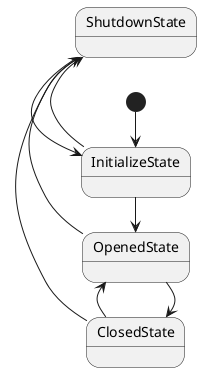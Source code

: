@startuml

left to right direction

InitializeState -> OpenedState 
InitializeState -left-> ShutdownState

OpenedState -left-> ShutdownState 
OpenedState -right-> ClosedState 

ClosedState -left-> ShutdownState
ClosedState -left-> OpenedState 

ShutdownState -right-> InitializeState 

[*] -> InitializeState

@enduml